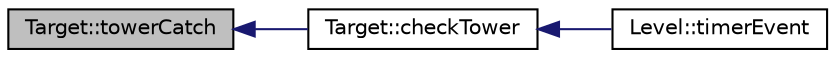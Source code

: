 digraph G
{
  edge [fontname="Helvetica",fontsize="10",labelfontname="Helvetica",labelfontsize="10"];
  node [fontname="Helvetica",fontsize="10",shape=record];
  rankdir="LR";
  Node1 [label="Target::towerCatch",height=0.2,width=0.4,color="black", fillcolor="grey75", style="filled" fontcolor="black"];
  Node1 -> Node2 [dir="back",color="midnightblue",fontsize="10",style="solid",fontname="Helvetica"];
  Node2 [label="Target::checkTower",height=0.2,width=0.4,color="black", fillcolor="white", style="filled",URL="$classTarget.html#a08a3e19c3838551ac7356f7eb6c68fd9"];
  Node2 -> Node3 [dir="back",color="midnightblue",fontsize="10",style="solid",fontname="Helvetica"];
  Node3 [label="Level::timerEvent",height=0.2,width=0.4,color="black", fillcolor="white", style="filled",URL="$classLevel.html#a47263f00b559de3fce0164f9efac0f6b"];
}
